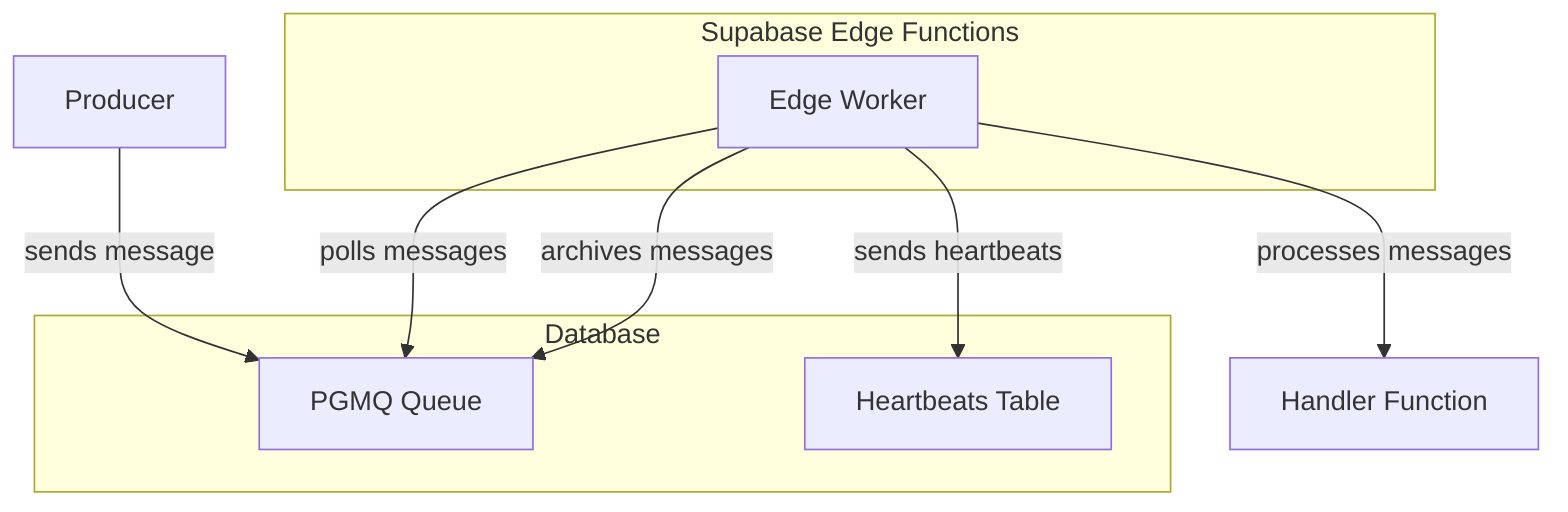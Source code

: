 graph TD
    subgraph "Supabase Edge Functions"
        EW[Edge Worker]
    end

    subgraph "Database"
        PGMQ[PGMQ Queue]
        HB[Heartbeats Table]
    end

    P[Producer] -->|sends message| PGMQ
    EW -->|polls messages| PGMQ
    EW -->|archives messages| PGMQ
    EW -->|processes messages| H[Handler Function]
    EW -->|sends heartbeats| HB